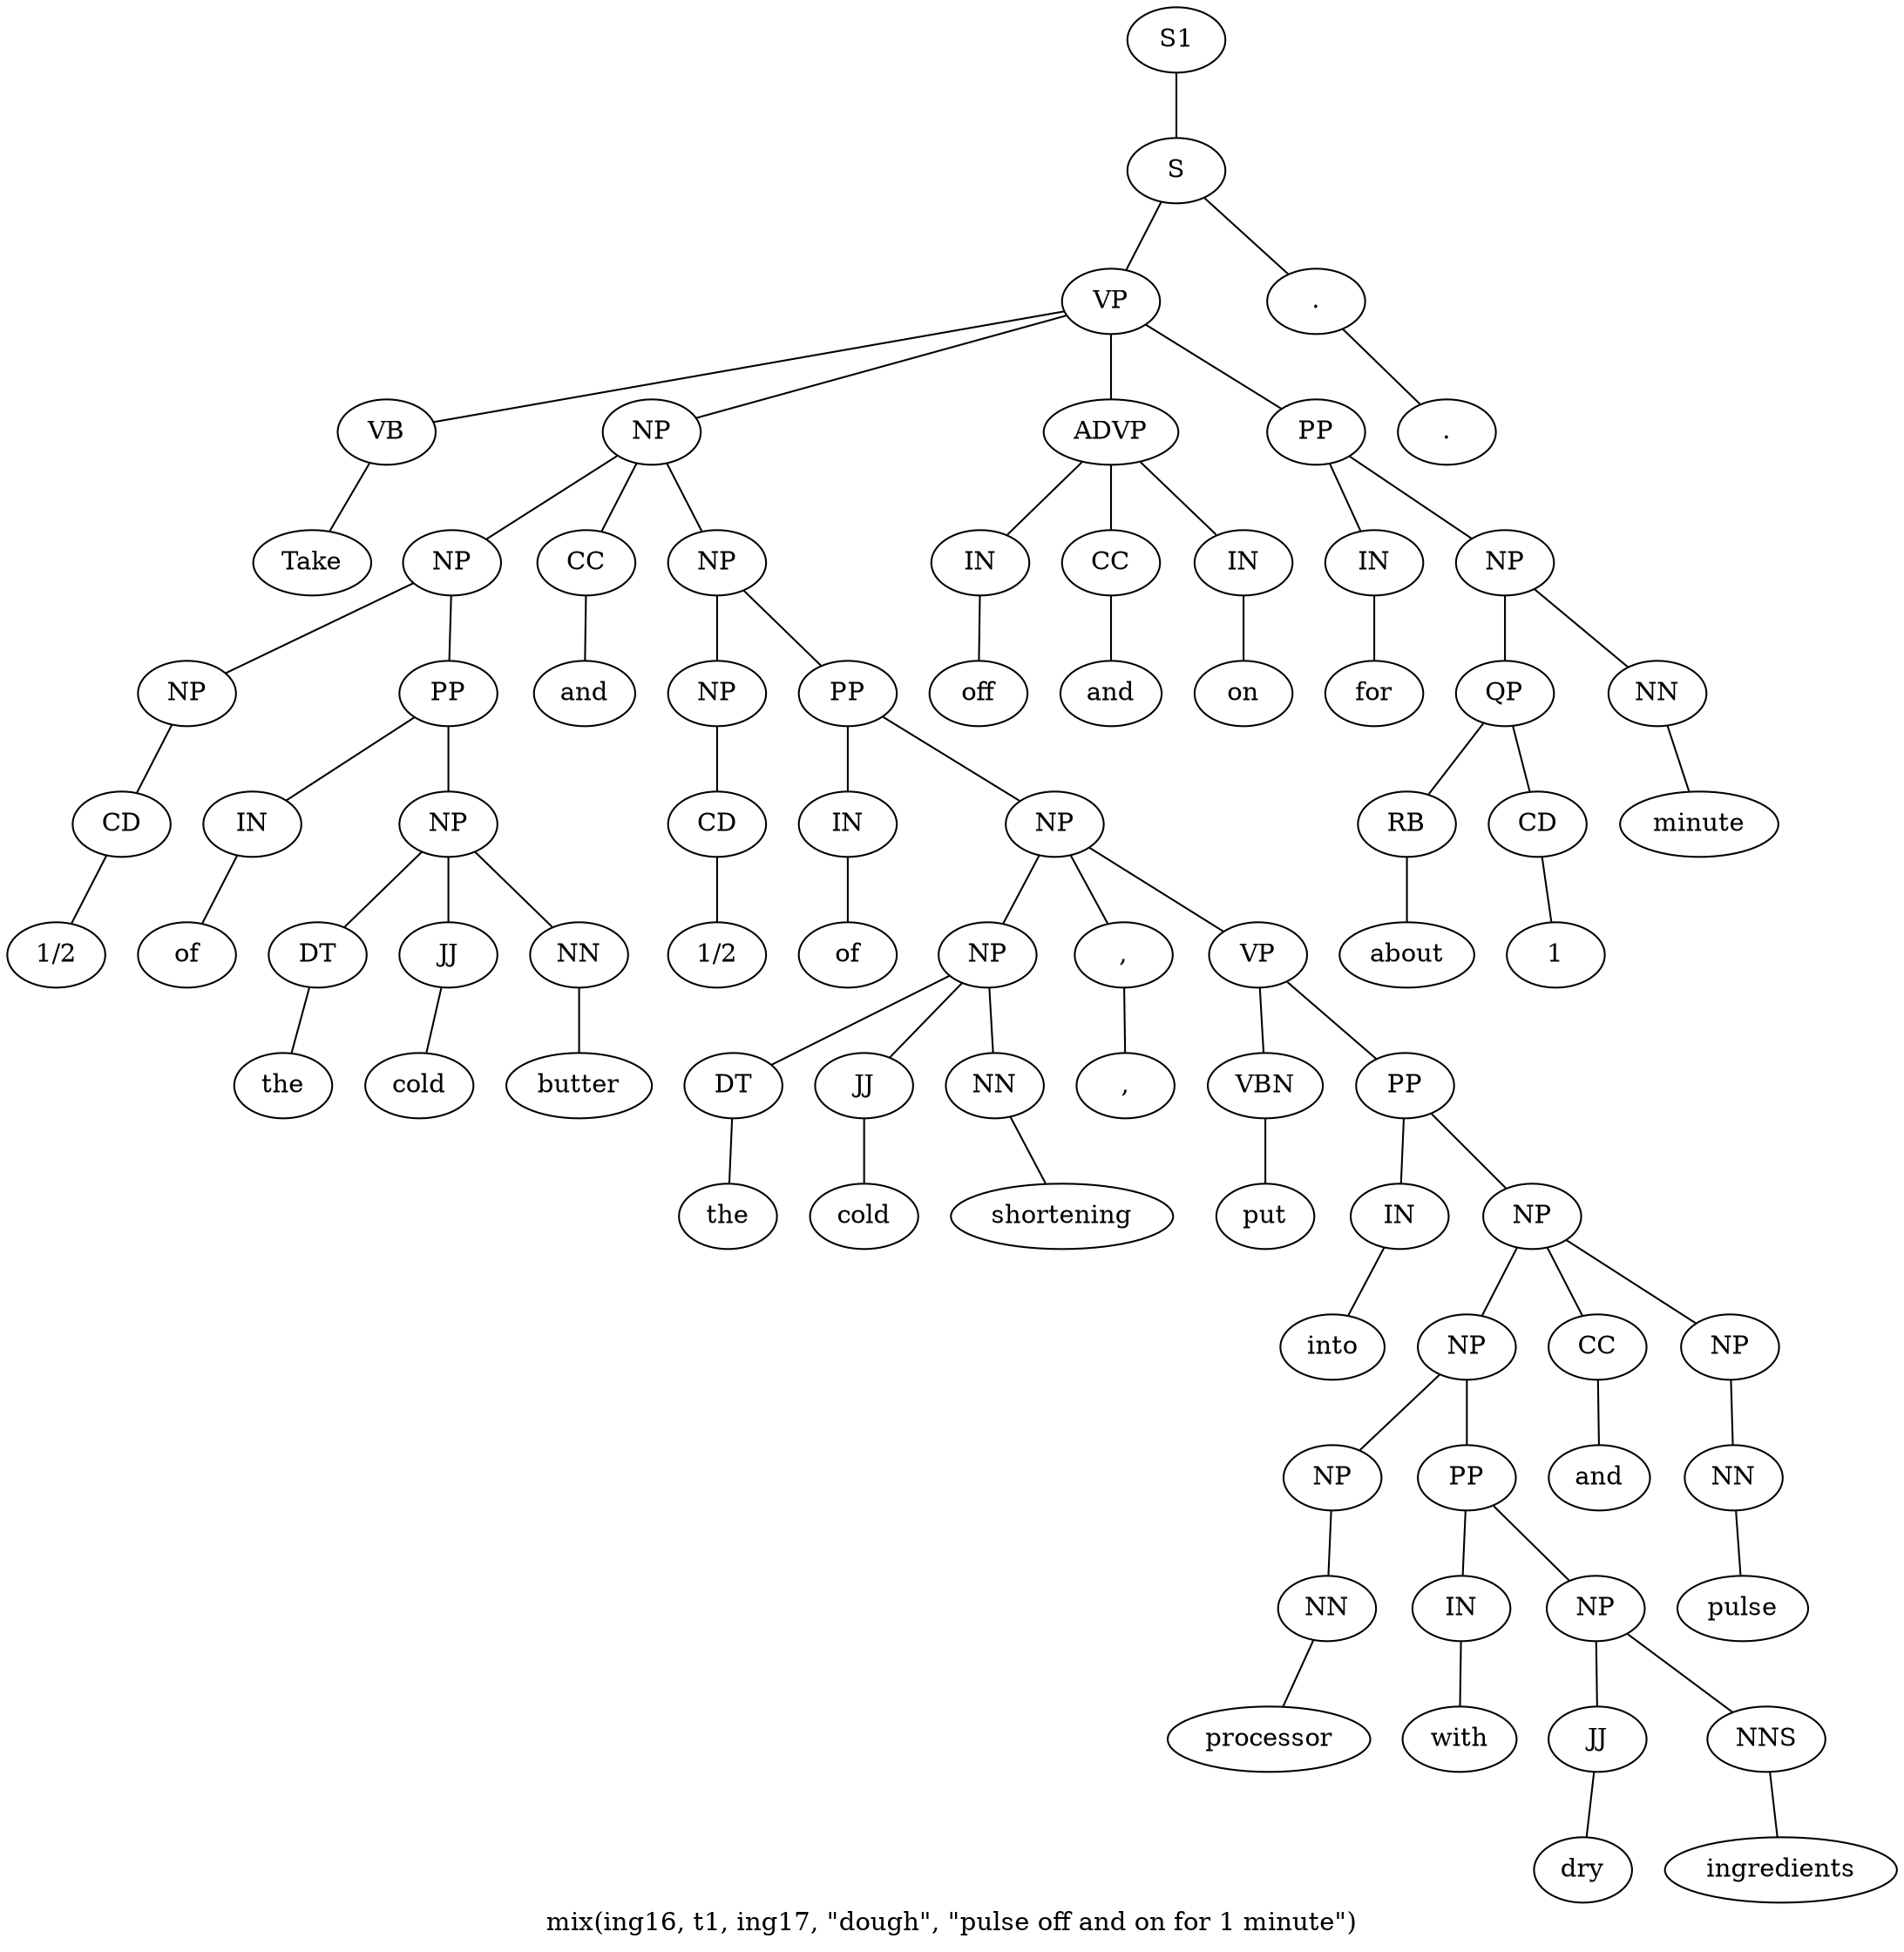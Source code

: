 graph SyntaxGraph {
	label = "mix(ing16, t1, ing17, \"dough\", \"pulse off and on for 1 minute\")";
	Node0 [label="S1"];
	Node1 [label="S"];
	Node2 [label="VP"];
	Node3 [label="VB"];
	Node4 [label="Take"];
	Node5 [label="NP"];
	Node6 [label="NP"];
	Node7 [label="NP"];
	Node8 [label="CD"];
	Node9 [label="1/2"];
	Node10 [label="PP"];
	Node11 [label="IN"];
	Node12 [label="of"];
	Node13 [label="NP"];
	Node14 [label="DT"];
	Node15 [label="the"];
	Node16 [label="JJ"];
	Node17 [label="cold"];
	Node18 [label="NN"];
	Node19 [label="butter"];
	Node20 [label="CC"];
	Node21 [label="and"];
	Node22 [label="NP"];
	Node23 [label="NP"];
	Node24 [label="CD"];
	Node25 [label="1/2"];
	Node26 [label="PP"];
	Node27 [label="IN"];
	Node28 [label="of"];
	Node29 [label="NP"];
	Node30 [label="NP"];
	Node31 [label="DT"];
	Node32 [label="the"];
	Node33 [label="JJ"];
	Node34 [label="cold"];
	Node35 [label="NN"];
	Node36 [label="shortening"];
	Node37 [label=","];
	Node38 [label=","];
	Node39 [label="VP"];
	Node40 [label="VBN"];
	Node41 [label="put"];
	Node42 [label="PP"];
	Node43 [label="IN"];
	Node44 [label="into"];
	Node45 [label="NP"];
	Node46 [label="NP"];
	Node47 [label="NP"];
	Node48 [label="NN"];
	Node49 [label="processor"];
	Node50 [label="PP"];
	Node51 [label="IN"];
	Node52 [label="with"];
	Node53 [label="NP"];
	Node54 [label="JJ"];
	Node55 [label="dry"];
	Node56 [label="NNS"];
	Node57 [label="ingredients"];
	Node58 [label="CC"];
	Node59 [label="and"];
	Node60 [label="NP"];
	Node61 [label="NN"];
	Node62 [label="pulse"];
	Node63 [label="ADVP"];
	Node64 [label="IN"];
	Node65 [label="off"];
	Node66 [label="CC"];
	Node67 [label="and"];
	Node68 [label="IN"];
	Node69 [label="on"];
	Node70 [label="PP"];
	Node71 [label="IN"];
	Node72 [label="for"];
	Node73 [label="NP"];
	Node74 [label="QP"];
	Node75 [label="RB"];
	Node76 [label="about"];
	Node77 [label="CD"];
	Node78 [label="1"];
	Node79 [label="NN"];
	Node80 [label="minute"];
	Node81 [label="."];
	Node82 [label="."];

	Node0 -- Node1;
	Node1 -- Node2;
	Node1 -- Node81;
	Node2 -- Node3;
	Node2 -- Node5;
	Node2 -- Node63;
	Node2 -- Node70;
	Node3 -- Node4;
	Node5 -- Node6;
	Node5 -- Node20;
	Node5 -- Node22;
	Node6 -- Node7;
	Node6 -- Node10;
	Node7 -- Node8;
	Node8 -- Node9;
	Node10 -- Node11;
	Node10 -- Node13;
	Node11 -- Node12;
	Node13 -- Node14;
	Node13 -- Node16;
	Node13 -- Node18;
	Node14 -- Node15;
	Node16 -- Node17;
	Node18 -- Node19;
	Node20 -- Node21;
	Node22 -- Node23;
	Node22 -- Node26;
	Node23 -- Node24;
	Node24 -- Node25;
	Node26 -- Node27;
	Node26 -- Node29;
	Node27 -- Node28;
	Node29 -- Node30;
	Node29 -- Node37;
	Node29 -- Node39;
	Node30 -- Node31;
	Node30 -- Node33;
	Node30 -- Node35;
	Node31 -- Node32;
	Node33 -- Node34;
	Node35 -- Node36;
	Node37 -- Node38;
	Node39 -- Node40;
	Node39 -- Node42;
	Node40 -- Node41;
	Node42 -- Node43;
	Node42 -- Node45;
	Node43 -- Node44;
	Node45 -- Node46;
	Node45 -- Node58;
	Node45 -- Node60;
	Node46 -- Node47;
	Node46 -- Node50;
	Node47 -- Node48;
	Node48 -- Node49;
	Node50 -- Node51;
	Node50 -- Node53;
	Node51 -- Node52;
	Node53 -- Node54;
	Node53 -- Node56;
	Node54 -- Node55;
	Node56 -- Node57;
	Node58 -- Node59;
	Node60 -- Node61;
	Node61 -- Node62;
	Node63 -- Node64;
	Node63 -- Node66;
	Node63 -- Node68;
	Node64 -- Node65;
	Node66 -- Node67;
	Node68 -- Node69;
	Node70 -- Node71;
	Node70 -- Node73;
	Node71 -- Node72;
	Node73 -- Node74;
	Node73 -- Node79;
	Node74 -- Node75;
	Node74 -- Node77;
	Node75 -- Node76;
	Node77 -- Node78;
	Node79 -- Node80;
	Node81 -- Node82;
}